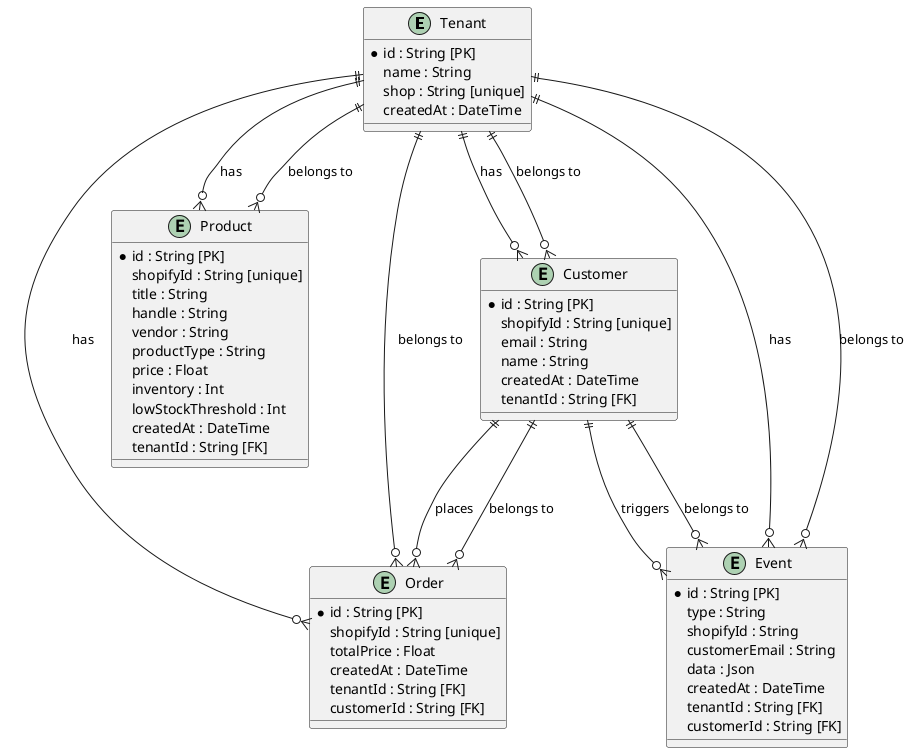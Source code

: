 @startuml
' Entity-Relationship diagram for Prisma models

entity "Tenant" as Tenant {
  *id : String [PK]
  name : String
  shop : String [unique]
  createdAt : DateTime
}

entity "Customer" as Customer {
  *id : String [PK]
  shopifyId : String [unique]
  email : String
  name : String
  createdAt : DateTime
  tenantId : String [FK]
}

entity "Product" as Product {
  *id : String [PK]
  shopifyId : String [unique]
  title : String
  handle : String
  vendor : String
  productType : String
  price : Float
  inventory : Int
  lowStockThreshold : Int
  createdAt : DateTime
  tenantId : String [FK]
}

entity "Order" as Order {
  *id : String [PK]
  shopifyId : String [unique]
  totalPrice : Float
  createdAt : DateTime
  tenantId : String [FK]
  customerId : String [FK]
}

entity "Event" as Event {
  *id : String [PK]
  type : String
  shopifyId : String
  customerEmail : String
  data : Json
  createdAt : DateTime
  tenantId : String [FK]
  customerId : String [FK]
}

Tenant ||--o{ Customer : "has"
Tenant ||--o{ Product : "has"
Tenant ||--o{ Order : "has"
Tenant ||--o{ Event : "has"
Customer ||--o{ Order : "places"
Customer ||--o{ Event : "triggers"
Order }o--|| Customer : "belongs to"
Event }o--|| Customer : "belongs to"
Event }o--|| Tenant : "belongs to"
Order }o--|| Tenant : "belongs to"
Product }o--|| Tenant : "belongs to"
Customer }o--|| Tenant : "belongs to"
@enduml

